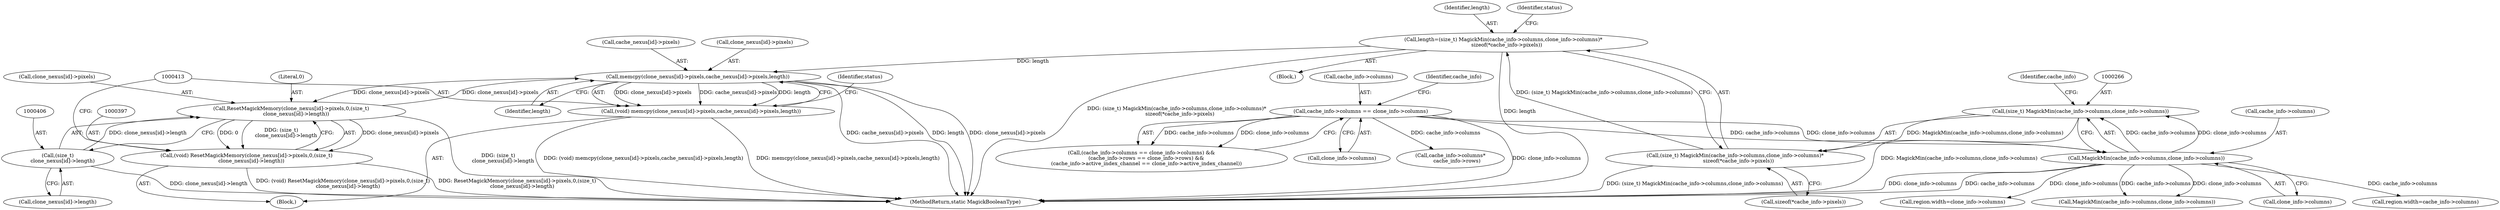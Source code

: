 digraph "0_ImageMagick_a54fe0e8600eaf3dc6fe717d3c0398001507f723@API" {
"1000414" [label="(Call,memcpy(clone_nexus[id]->pixels,cache_nexus[id]->pixels,length))"];
"1000398" [label="(Call,ResetMagickMemory(clone_nexus[id]->pixels,0,(size_t)\n      clone_nexus[id]->length))"];
"1000414" [label="(Call,memcpy(clone_nexus[id]->pixels,cache_nexus[id]->pixels,length))"];
"1000262" [label="(Call,length=(size_t) MagickMin(cache_info->columns,clone_info->columns)*\n    sizeof(*cache_info->pixels))"];
"1000264" [label="(Call,(size_t) MagickMin(cache_info->columns,clone_info->columns)*\n    sizeof(*cache_info->pixels))"];
"1000265" [label="(Call,(size_t) MagickMin(cache_info->columns,clone_info->columns))"];
"1000267" [label="(Call,MagickMin(cache_info->columns,clone_info->columns))"];
"1000166" [label="(Call,cache_info->columns == clone_info->columns)"];
"1000405" [label="(Call,(size_t)\n      clone_nexus[id]->length)"];
"1000396" [label="(Call,(void) ResetMagickMemory(clone_nexus[id]->pixels,0,(size_t)\n      clone_nexus[id]->length))"];
"1000412" [label="(Call,(void) memcpy(clone_nexus[id]->pixels,cache_nexus[id]->pixels,length))"];
"1000425" [label="(Identifier,length)"];
"1000412" [label="(Call,(void) memcpy(clone_nexus[id]->pixels,cache_nexus[id]->pixels,length))"];
"1000263" [label="(Identifier,length)"];
"1000295" [label="(Block,)"];
"1000404" [label="(Literal,0)"];
"1000176" [label="(Identifier,cache_info)"];
"1000420" [label="(Call,cache_nexus[id]->pixels)"];
"1000407" [label="(Call,clone_nexus[id]->length)"];
"1000166" [label="(Call,cache_info->columns == clone_info->columns)"];
"1000405" [label="(Call,(size_t)\n      clone_nexus[id]->length)"];
"1000267" [label="(Call,MagickMin(cache_info->columns,clone_info->columns))"];
"1000274" [label="(Call,sizeof(*cache_info->pixels))"];
"1000280" [label="(Identifier,status)"];
"1000271" [label="(Call,clone_info->columns)"];
"1000427" [label="(Identifier,status)"];
"1000398" [label="(Call,ResetMagickMemory(clone_nexus[id]->pixels,0,(size_t)\n      clone_nexus[id]->length))"];
"1000107" [label="(Block,)"];
"1000165" [label="(Call,(cache_info->columns == clone_info->columns) &&\n      (cache_info->rows == clone_info->rows) &&\n      (cache_info->active_index_channel == clone_info->active_index_channel))"];
"1000414" [label="(Call,memcpy(clone_nexus[id]->pixels,cache_nexus[id]->pixels,length))"];
"1000415" [label="(Call,clone_nexus[id]->pixels)"];
"1000370" [label="(Call,region.width=clone_info->columns)"];
"1000399" [label="(Call,clone_nexus[id]->pixels)"];
"1000167" [label="(Call,cache_info->columns)"];
"1000647" [label="(MethodReturn,static MagickBooleanType)"];
"1000262" [label="(Call,length=(size_t) MagickMin(cache_info->columns,clone_info->columns)*\n    sizeof(*cache_info->pixels))"];
"1000277" [label="(Identifier,cache_info)"];
"1000265" [label="(Call,(size_t) MagickMin(cache_info->columns,clone_info->columns))"];
"1000170" [label="(Call,clone_info->columns)"];
"1000396" [label="(Call,(void) ResetMagickMemory(clone_nexus[id]->pixels,0,(size_t)\n      clone_nexus[id]->length))"];
"1000264" [label="(Call,(size_t) MagickMin(cache_info->columns,clone_info->columns)*\n    sizeof(*cache_info->pixels))"];
"1000196" [label="(Call,cache_info->columns*\n        cache_info->rows)"];
"1000452" [label="(Call,MagickMin(cache_info->columns,clone_info->columns))"];
"1000268" [label="(Call,cache_info->columns)"];
"1000316" [label="(Call,region.width=cache_info->columns)"];
"1000414" -> "1000412"  [label="AST: "];
"1000414" -> "1000425"  [label="CFG: "];
"1000415" -> "1000414"  [label="AST: "];
"1000420" -> "1000414"  [label="AST: "];
"1000425" -> "1000414"  [label="AST: "];
"1000412" -> "1000414"  [label="CFG: "];
"1000414" -> "1000647"  [label="DDG: cache_nexus[id]->pixels"];
"1000414" -> "1000647"  [label="DDG: length"];
"1000414" -> "1000647"  [label="DDG: clone_nexus[id]->pixels"];
"1000414" -> "1000398"  [label="DDG: clone_nexus[id]->pixels"];
"1000414" -> "1000412"  [label="DDG: clone_nexus[id]->pixels"];
"1000414" -> "1000412"  [label="DDG: cache_nexus[id]->pixels"];
"1000414" -> "1000412"  [label="DDG: length"];
"1000398" -> "1000414"  [label="DDG: clone_nexus[id]->pixels"];
"1000262" -> "1000414"  [label="DDG: length"];
"1000398" -> "1000396"  [label="AST: "];
"1000398" -> "1000405"  [label="CFG: "];
"1000399" -> "1000398"  [label="AST: "];
"1000404" -> "1000398"  [label="AST: "];
"1000405" -> "1000398"  [label="AST: "];
"1000396" -> "1000398"  [label="CFG: "];
"1000398" -> "1000647"  [label="DDG: (size_t)\n      clone_nexus[id]->length"];
"1000398" -> "1000396"  [label="DDG: clone_nexus[id]->pixels"];
"1000398" -> "1000396"  [label="DDG: 0"];
"1000398" -> "1000396"  [label="DDG: (size_t)\n      clone_nexus[id]->length"];
"1000405" -> "1000398"  [label="DDG: clone_nexus[id]->length"];
"1000262" -> "1000107"  [label="AST: "];
"1000262" -> "1000264"  [label="CFG: "];
"1000263" -> "1000262"  [label="AST: "];
"1000264" -> "1000262"  [label="AST: "];
"1000280" -> "1000262"  [label="CFG: "];
"1000262" -> "1000647"  [label="DDG: (size_t) MagickMin(cache_info->columns,clone_info->columns)*\n    sizeof(*cache_info->pixels)"];
"1000262" -> "1000647"  [label="DDG: length"];
"1000264" -> "1000262"  [label="DDG: (size_t) MagickMin(cache_info->columns,clone_info->columns)"];
"1000264" -> "1000274"  [label="CFG: "];
"1000265" -> "1000264"  [label="AST: "];
"1000274" -> "1000264"  [label="AST: "];
"1000264" -> "1000647"  [label="DDG: (size_t) MagickMin(cache_info->columns,clone_info->columns)"];
"1000265" -> "1000264"  [label="DDG: MagickMin(cache_info->columns,clone_info->columns)"];
"1000265" -> "1000267"  [label="CFG: "];
"1000266" -> "1000265"  [label="AST: "];
"1000267" -> "1000265"  [label="AST: "];
"1000277" -> "1000265"  [label="CFG: "];
"1000265" -> "1000647"  [label="DDG: MagickMin(cache_info->columns,clone_info->columns)"];
"1000267" -> "1000265"  [label="DDG: cache_info->columns"];
"1000267" -> "1000265"  [label="DDG: clone_info->columns"];
"1000267" -> "1000271"  [label="CFG: "];
"1000268" -> "1000267"  [label="AST: "];
"1000271" -> "1000267"  [label="AST: "];
"1000267" -> "1000647"  [label="DDG: cache_info->columns"];
"1000267" -> "1000647"  [label="DDG: clone_info->columns"];
"1000166" -> "1000267"  [label="DDG: cache_info->columns"];
"1000166" -> "1000267"  [label="DDG: clone_info->columns"];
"1000267" -> "1000316"  [label="DDG: cache_info->columns"];
"1000267" -> "1000370"  [label="DDG: clone_info->columns"];
"1000267" -> "1000452"  [label="DDG: cache_info->columns"];
"1000267" -> "1000452"  [label="DDG: clone_info->columns"];
"1000166" -> "1000165"  [label="AST: "];
"1000166" -> "1000170"  [label="CFG: "];
"1000167" -> "1000166"  [label="AST: "];
"1000170" -> "1000166"  [label="AST: "];
"1000176" -> "1000166"  [label="CFG: "];
"1000165" -> "1000166"  [label="CFG: "];
"1000166" -> "1000647"  [label="DDG: clone_info->columns"];
"1000166" -> "1000165"  [label="DDG: cache_info->columns"];
"1000166" -> "1000165"  [label="DDG: clone_info->columns"];
"1000166" -> "1000196"  [label="DDG: cache_info->columns"];
"1000405" -> "1000407"  [label="CFG: "];
"1000406" -> "1000405"  [label="AST: "];
"1000407" -> "1000405"  [label="AST: "];
"1000405" -> "1000647"  [label="DDG: clone_nexus[id]->length"];
"1000396" -> "1000295"  [label="AST: "];
"1000397" -> "1000396"  [label="AST: "];
"1000413" -> "1000396"  [label="CFG: "];
"1000396" -> "1000647"  [label="DDG: (void) ResetMagickMemory(clone_nexus[id]->pixels,0,(size_t)\n      clone_nexus[id]->length)"];
"1000396" -> "1000647"  [label="DDG: ResetMagickMemory(clone_nexus[id]->pixels,0,(size_t)\n      clone_nexus[id]->length)"];
"1000412" -> "1000295"  [label="AST: "];
"1000413" -> "1000412"  [label="AST: "];
"1000427" -> "1000412"  [label="CFG: "];
"1000412" -> "1000647"  [label="DDG: (void) memcpy(clone_nexus[id]->pixels,cache_nexus[id]->pixels,length)"];
"1000412" -> "1000647"  [label="DDG: memcpy(clone_nexus[id]->pixels,cache_nexus[id]->pixels,length)"];
}
